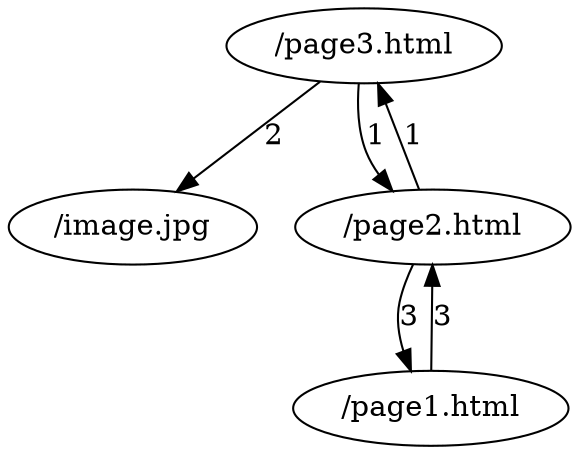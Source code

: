 digraph {
node2 [label="/page3.html"];
node3 [label="/image.jpg"];
node1 [label="/page1.html"];
node0 [label="/page2.html"];
node0 -> node2 [label="1"]
node2 -> node3 [label="2"]
node0 -> node1 [label="3"]
node2 -> node0 [label="1"]
node1 -> node0 [label="3"]
}